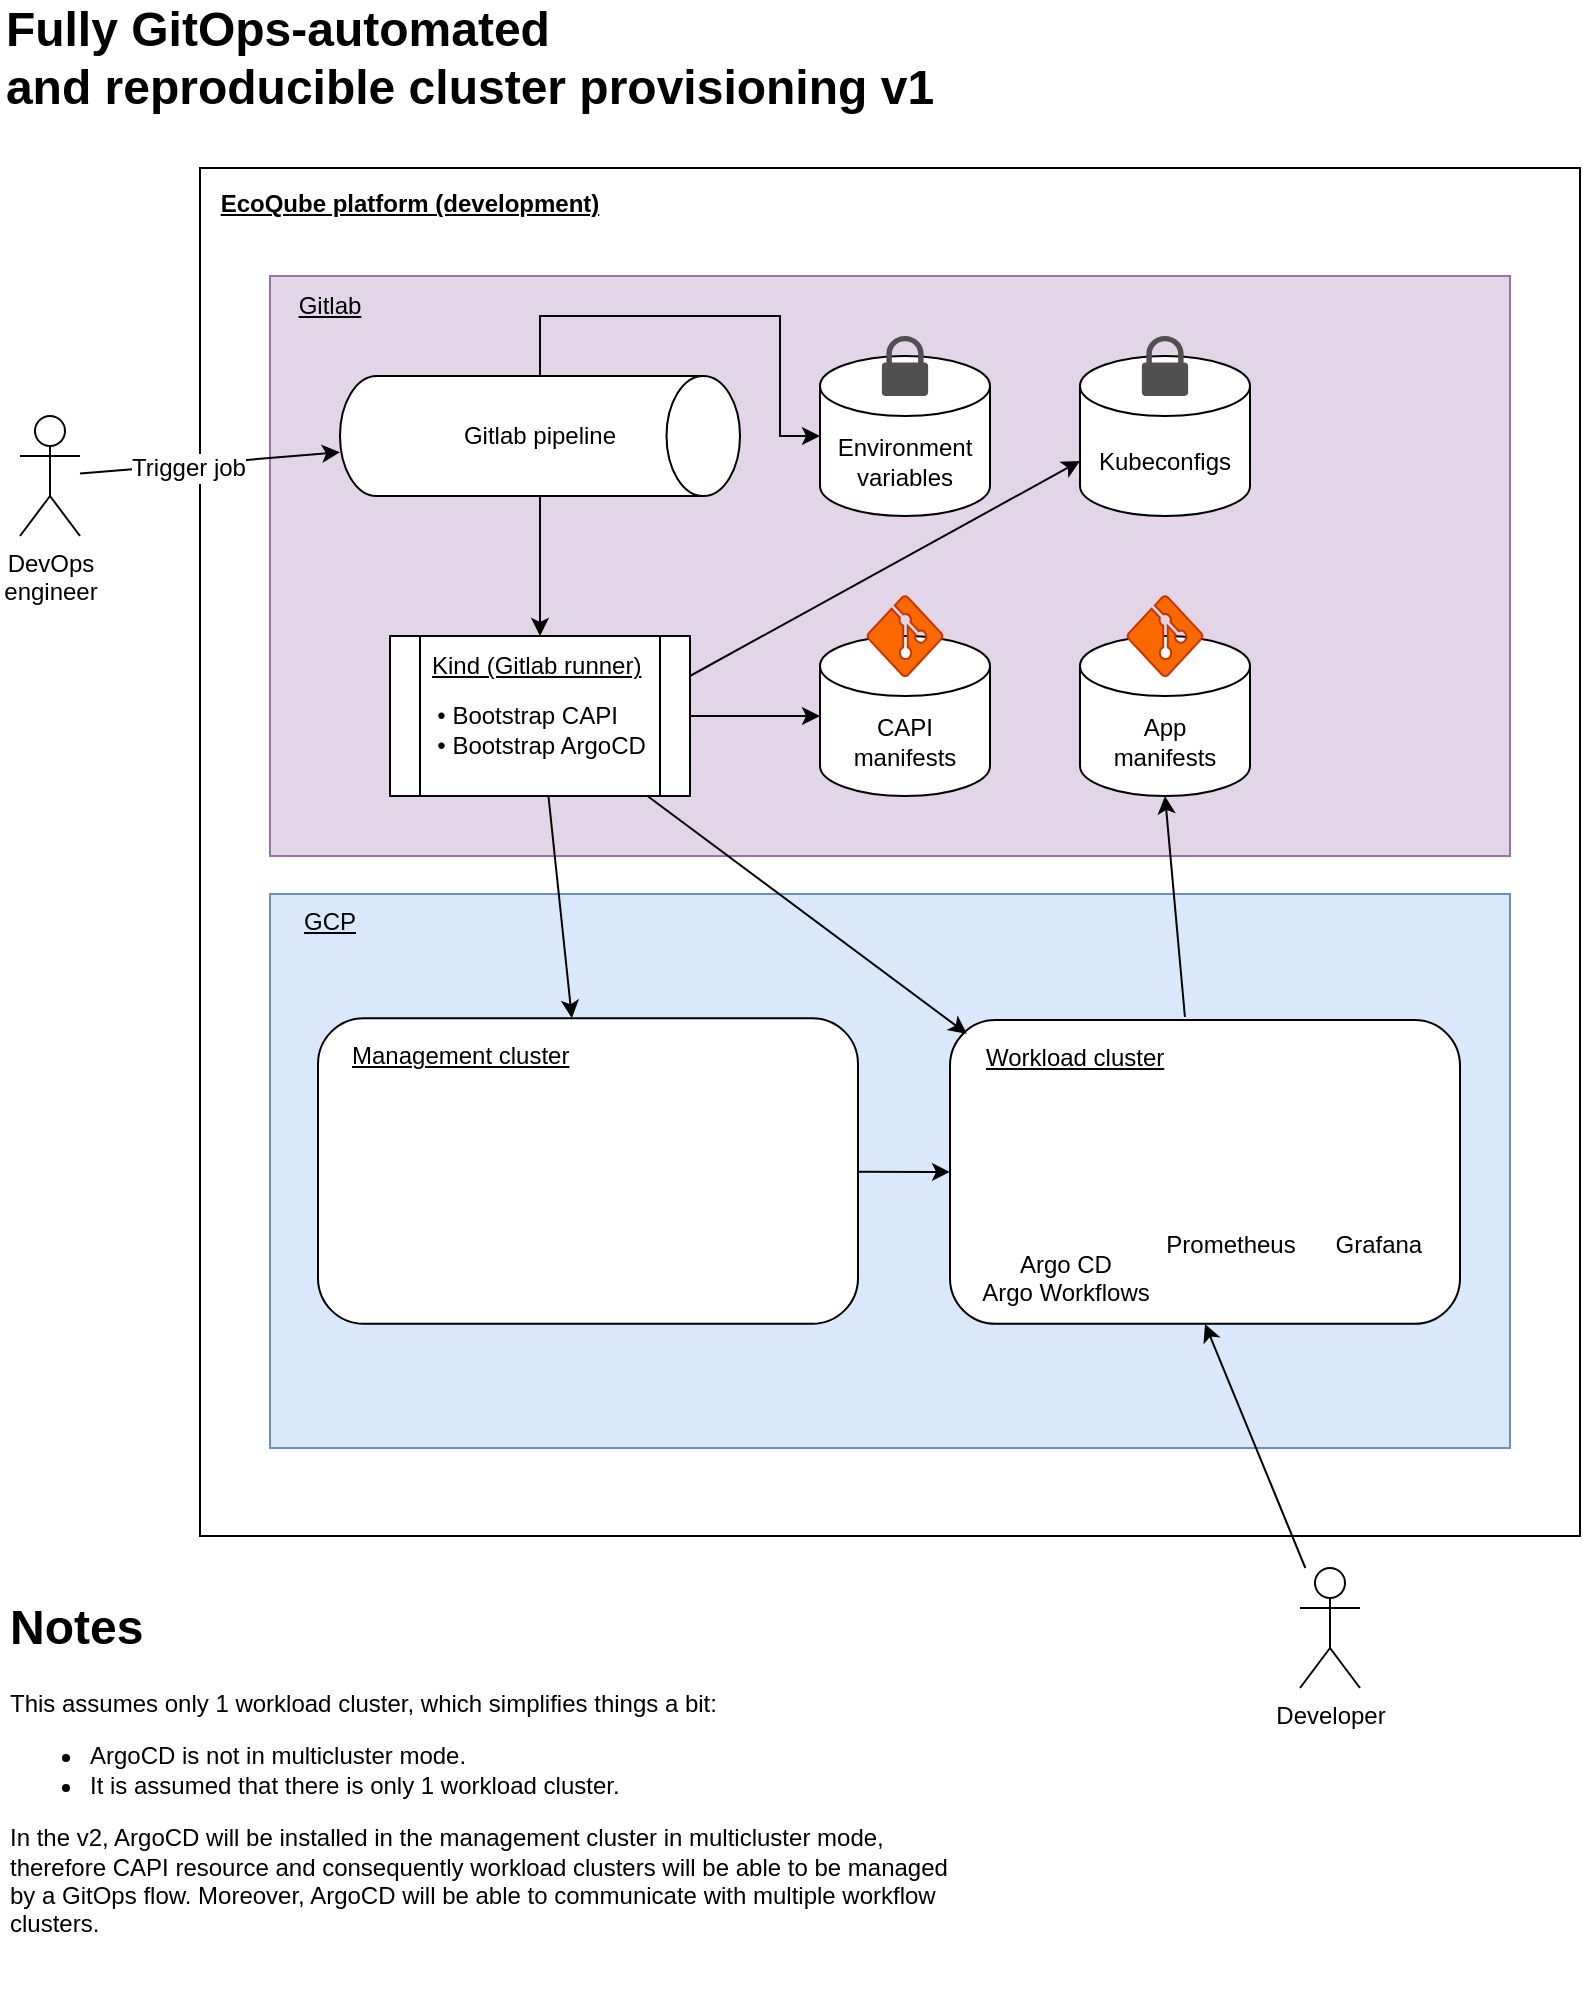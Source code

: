 <mxfile version="18.0.1" type="device"><diagram id="USkxwP469r_o65L17Wv9" name="Page-1"><mxGraphModel dx="1203" dy="2383" grid="1" gridSize="10" guides="1" tooltips="1" connect="1" arrows="1" fold="1" page="1" pageScale="1" pageWidth="827" pageHeight="1169" math="0" shadow="0"><root><mxCell id="0"/><mxCell id="1" parent="0"/><mxCell id="6IMS2J6sC5fqIFnU18Zm-2" value="" style="rounded=0;whiteSpace=wrap;html=1;" parent="1" vertex="1"><mxGeometry x="110" y="40" width="690" height="684" as="geometry"/></mxCell><mxCell id="6IMS2J6sC5fqIFnU18Zm-13" value="" style="group" parent="1" vertex="1" connectable="0"><mxGeometry x="145" y="94" width="620" height="432" as="geometry"/></mxCell><mxCell id="6IMS2J6sC5fqIFnU18Zm-9" value="" style="rounded=0;whiteSpace=wrap;html=1;fillColor=#e1d5e7;strokeColor=#9673a6;" parent="6IMS2J6sC5fqIFnU18Zm-13" vertex="1"><mxGeometry width="620.0" height="290" as="geometry"/></mxCell><mxCell id="6IMS2J6sC5fqIFnU18Zm-7" value="&lt;u&gt;Gitlab&lt;br&gt;&lt;/u&gt;" style="text;html=1;strokeColor=none;fillColor=none;align=center;verticalAlign=middle;whiteSpace=wrap;rounded=0;" parent="6IMS2J6sC5fqIFnU18Zm-13" vertex="1"><mxGeometry width="60" height="30" as="geometry"/></mxCell><mxCell id="6IMS2J6sC5fqIFnU18Zm-15" style="edgeStyle=none;rounded=0;orthogonalLoop=1;jettySize=auto;html=1;entryX=0.5;entryY=0;entryDx=0;entryDy=0;" parent="6IMS2J6sC5fqIFnU18Zm-13" source="6IMS2J6sC5fqIFnU18Zm-5" target="6IMS2J6sC5fqIFnU18Zm-12" edge="1"><mxGeometry relative="1" as="geometry"/></mxCell><mxCell id="6IMS2J6sC5fqIFnU18Zm-5" value="Gitlab pipeline" style="strokeWidth=1;html=1;shape=mxgraph.flowchart.direct_data;whiteSpace=wrap;" parent="6IMS2J6sC5fqIFnU18Zm-13" vertex="1"><mxGeometry x="35" y="50" width="200" height="60" as="geometry"/></mxCell><mxCell id="6IMS2J6sC5fqIFnU18Zm-86" style="edgeStyle=none;rounded=0;orthogonalLoop=1;jettySize=auto;html=1;exitX=1;exitY=0.25;exitDx=0;exitDy=0;entryX=0;entryY=0;entryDx=0;entryDy=52.5;entryPerimeter=0;fontSize=12;fontColor=#000000;" parent="6IMS2J6sC5fqIFnU18Zm-13" source="6IMS2J6sC5fqIFnU18Zm-12" target="6IMS2J6sC5fqIFnU18Zm-85" edge="1"><mxGeometry relative="1" as="geometry"/></mxCell><mxCell id="6IMS2J6sC5fqIFnU18Zm-12" value="&lt;div align=&quot;left&quot;&gt;&lt;br&gt;&lt;/div&gt;&lt;div align=&quot;left&quot;&gt;&amp;nbsp; • Bootstrap CAPI&lt;/div&gt;&lt;div align=&quot;left&quot;&gt;&amp;nbsp; • Bootstrap ArgoCD&lt;br&gt;&lt;/div&gt;" style="shape=process;whiteSpace=wrap;html=1;backgroundOutline=1;strokeWidth=1;align=left;" parent="6IMS2J6sC5fqIFnU18Zm-13" vertex="1"><mxGeometry x="60" y="180" width="150" height="80" as="geometry"/></mxCell><mxCell id="6IMS2J6sC5fqIFnU18Zm-17" style="edgeStyle=none;rounded=0;orthogonalLoop=1;jettySize=auto;html=1;exitX=1;exitY=0.5;exitDx=0;exitDy=0;" parent="6IMS2J6sC5fqIFnU18Zm-13" source="6IMS2J6sC5fqIFnU18Zm-12" target="6IMS2J6sC5fqIFnU18Zm-16" edge="1"><mxGeometry relative="1" as="geometry"/></mxCell><mxCell id="6IMS2J6sC5fqIFnU18Zm-16" value="&lt;div&gt;CAPI&lt;br&gt;&lt;/div&gt;&lt;div&gt;manifests&lt;/div&gt;" style="shape=cylinder3;whiteSpace=wrap;html=1;boundedLbl=1;backgroundOutline=1;size=15;strokeWidth=1;" parent="6IMS2J6sC5fqIFnU18Zm-13" vertex="1"><mxGeometry x="275" y="180" width="85" height="80" as="geometry"/></mxCell><mxCell id="6IMS2J6sC5fqIFnU18Zm-46" style="edgeStyle=orthogonalEdgeStyle;rounded=0;orthogonalLoop=1;jettySize=auto;html=1;entryX=0;entryY=0.5;entryDx=0;entryDy=0;entryPerimeter=0;exitX=0.5;exitY=0;exitDx=0;exitDy=0;exitPerimeter=0;" parent="6IMS2J6sC5fqIFnU18Zm-13" source="6IMS2J6sC5fqIFnU18Zm-5" target="6IMS2J6sC5fqIFnU18Zm-44" edge="1"><mxGeometry relative="1" as="geometry"><Array as="points"><mxPoint x="135" y="20"/><mxPoint x="255" y="20"/><mxPoint x="255" y="80"/></Array></mxGeometry></mxCell><mxCell id="6IMS2J6sC5fqIFnU18Zm-44" value="Environment variables" style="shape=cylinder3;whiteSpace=wrap;html=1;boundedLbl=1;backgroundOutline=1;size=15;strokeWidth=1;" parent="6IMS2J6sC5fqIFnU18Zm-13" vertex="1"><mxGeometry x="275" y="40" width="85" height="80" as="geometry"/></mxCell><mxCell id="6IMS2J6sC5fqIFnU18Zm-49" value="&lt;div align=&quot;left&quot;&gt;&lt;u&gt;Kind (Gitlab runner)&lt;br&gt;&lt;/u&gt;&lt;/div&gt;" style="text;html=1;strokeColor=none;fillColor=none;align=left;verticalAlign=middle;whiteSpace=wrap;rounded=0;" parent="6IMS2J6sC5fqIFnU18Zm-13" vertex="1"><mxGeometry x="79" y="180" width="115" height="30" as="geometry"/></mxCell><mxCell id="6IMS2J6sC5fqIFnU18Zm-63" value="&lt;div&gt;App&lt;br&gt;&lt;/div&gt;&lt;div&gt;manifests&lt;/div&gt;" style="shape=cylinder3;whiteSpace=wrap;html=1;boundedLbl=1;backgroundOutline=1;size=15;strokeWidth=1;" parent="6IMS2J6sC5fqIFnU18Zm-13" vertex="1"><mxGeometry x="405" y="180" width="85" height="80" as="geometry"/></mxCell><mxCell id="6IMS2J6sC5fqIFnU18Zm-81" value="" style="verticalLabelPosition=bottom;html=1;verticalAlign=top;align=center;strokeColor=#C73500;fillColor=#fa6800;shape=mxgraph.azure.git_repository;fontSize=12;fontColor=#000000;" parent="6IMS2J6sC5fqIFnU18Zm-13" vertex="1"><mxGeometry x="298.75" y="160" width="37.5" height="40" as="geometry"/></mxCell><mxCell id="6IMS2J6sC5fqIFnU18Zm-82" value="" style="verticalLabelPosition=bottom;html=1;verticalAlign=top;align=center;strokeColor=#C73500;fillColor=#fa6800;shape=mxgraph.azure.git_repository;fontSize=12;fontColor=#000000;" parent="6IMS2J6sC5fqIFnU18Zm-13" vertex="1"><mxGeometry x="428.75" y="160" width="37.5" height="40" as="geometry"/></mxCell><mxCell id="6IMS2J6sC5fqIFnU18Zm-85" value="Kubeconfigs" style="shape=cylinder3;whiteSpace=wrap;html=1;boundedLbl=1;backgroundOutline=1;size=15;strokeWidth=1;" parent="6IMS2J6sC5fqIFnU18Zm-13" vertex="1"><mxGeometry x="405" y="40" width="85" height="80" as="geometry"/></mxCell><mxCell id="6IMS2J6sC5fqIFnU18Zm-87" value="" style="sketch=0;pointerEvents=1;shadow=0;dashed=0;html=1;strokeColor=none;fillColor=#505050;labelPosition=center;verticalLabelPosition=bottom;verticalAlign=top;outlineConnect=0;align=center;shape=mxgraph.office.security.lock_protected;fontSize=12;fontColor=#000000;" parent="6IMS2J6sC5fqIFnU18Zm-13" vertex="1"><mxGeometry x="435.94" y="30" width="23.12" height="30" as="geometry"/></mxCell><mxCell id="6IMS2J6sC5fqIFnU18Zm-91" value="" style="sketch=0;pointerEvents=1;shadow=0;dashed=0;html=1;strokeColor=none;fillColor=#505050;labelPosition=center;verticalLabelPosition=bottom;verticalAlign=top;outlineConnect=0;align=center;shape=mxgraph.office.security.lock_protected;fontSize=12;fontColor=#000000;" parent="6IMS2J6sC5fqIFnU18Zm-13" vertex="1"><mxGeometry x="305.94" y="30" width="23.12" height="30" as="geometry"/></mxCell><mxCell id="6IMS2J6sC5fqIFnU18Zm-4" value="&lt;div&gt;DevOps&lt;/div&gt;&lt;div&gt;engineer&lt;br&gt;&lt;/div&gt;" style="shape=umlActor;verticalLabelPosition=bottom;verticalAlign=top;html=1;outlineConnect=0;" parent="1" vertex="1"><mxGeometry x="20" y="164" width="30" height="60" as="geometry"/></mxCell><mxCell id="6IMS2J6sC5fqIFnU18Zm-10" style="rounded=0;orthogonalLoop=1;jettySize=auto;html=1;" parent="1" source="6IMS2J6sC5fqIFnU18Zm-4" target="6IMS2J6sC5fqIFnU18Zm-5" edge="1"><mxGeometry relative="1" as="geometry"/></mxCell><mxCell id="6IMS2J6sC5fqIFnU18Zm-89" value="Trigger job" style="edgeLabel;html=1;align=center;verticalAlign=middle;resizable=0;points=[];fontSize=12;fontColor=#000000;" parent="6IMS2J6sC5fqIFnU18Zm-10" vertex="1" connectable="0"><mxGeometry x="-0.144" y="-2" relative="1" as="geometry"><mxPoint x="-2" as="offset"/></mxGeometry></mxCell><UserObject label="https://pradeepl.com/blog/kubernetes/kubernetes-cluster-api-capi-an-introduction/CAPI-CRD-types.png" id="6IMS2J6sC5fqIFnU18Zm-19"><mxCell style="group;fillColor=#dae8fc;strokeColor=#6c8ebf;" parent="1" vertex="1" connectable="0"><mxGeometry x="145" y="403" width="615" height="277" as="geometry"/></mxCell></UserObject><mxCell id="6IMS2J6sC5fqIFnU18Zm-20" value="" style="rounded=0;whiteSpace=wrap;html=1;fillColor=#dae8fc;strokeColor=#6c8ebf;" parent="6IMS2J6sC5fqIFnU18Zm-19" vertex="1"><mxGeometry width="620" height="277" as="geometry"/></mxCell><mxCell id="6IMS2J6sC5fqIFnU18Zm-21" value="&lt;u&gt;GCP&lt;/u&gt;" style="text;html=1;strokeColor=none;fillColor=none;align=center;verticalAlign=middle;whiteSpace=wrap;rounded=0;" parent="6IMS2J6sC5fqIFnU18Zm-19" vertex="1"><mxGeometry width="60.492" height="28.655" as="geometry"/></mxCell><mxCell id="6IMS2J6sC5fqIFnU18Zm-57" value="" style="group" parent="6IMS2J6sC5fqIFnU18Zm-19" vertex="1" connectable="0"><mxGeometry x="34" y="62.086" width="521" height="152.828" as="geometry"/></mxCell><mxCell id="6IMS2J6sC5fqIFnU18Zm-48" value="" style="rounded=1;whiteSpace=wrap;html=1;strokeWidth=1;" parent="6IMS2J6sC5fqIFnU18Zm-57" vertex="1"><mxGeometry x="-10" width="270" height="152.828" as="geometry"/></mxCell><mxCell id="6IMS2J6sC5fqIFnU18Zm-75" value="" style="shape=image;verticalLabelPosition=bottom;labelBackgroundColor=default;verticalAlign=top;aspect=fixed;imageAspect=0;image=https://pradeepl.com/blog/kubernetes/kubernetes-cluster-api-capi-an-introduction/CAPI-CRD-types.png;clipPath=inset(0% 2.33% 0% 0%);" parent="6IMS2J6sC5fqIFnU18Zm-57" vertex="1"><mxGeometry y="50" width="250" height="74.23" as="geometry"/></mxCell><mxCell id="6IMS2J6sC5fqIFnU18Zm-51" value="Management cluster" style="text;html=1;strokeColor=none;fillColor=none;align=left;verticalAlign=middle;whiteSpace=wrap;rounded=0;fontStyle=4" parent="6IMS2J6sC5fqIFnU18Zm-57" vertex="1"><mxGeometry x="4.659" y="4.91" width="131.364" height="28.655" as="geometry"/></mxCell><mxCell id="6IMS2J6sC5fqIFnU18Zm-62" value="" style="group" parent="6IMS2J6sC5fqIFnU18Zm-19" vertex="1" connectable="0"><mxGeometry x="340" y="61.504" width="255" height="153.41" as="geometry"/></mxCell><mxCell id="6IMS2J6sC5fqIFnU18Zm-59" value="" style="rounded=1;whiteSpace=wrap;html=1;strokeWidth=1;" parent="6IMS2J6sC5fqIFnU18Zm-62" vertex="1"><mxGeometry y="1.534" width="255" height="151.876" as="geometry"/></mxCell><mxCell id="6IMS2J6sC5fqIFnU18Zm-60" value="&lt;div align=&quot;left&quot;&gt;Workload cluster&lt;br&gt;&lt;/div&gt;" style="text;html=1;strokeColor=none;fillColor=none;align=left;verticalAlign=middle;whiteSpace=wrap;rounded=0;fontStyle=4" parent="6IMS2J6sC5fqIFnU18Zm-62" vertex="1"><mxGeometry x="15.74" width="135.64" height="40" as="geometry"/></mxCell><mxCell id="6IMS2J6sC5fqIFnU18Zm-69" value="Prometheus" style="shape=image;verticalLabelPosition=bottom;labelBackgroundColor=default;verticalAlign=top;aspect=fixed;imageAspect=0;image=https://upload.wikimedia.org/wikipedia/commons/thumb/3/38/Prometheus_software_logo.svg/1200px-Prometheus_software_logo.svg.png;" parent="6IMS2J6sC5fqIFnU18Zm-62" vertex="1"><mxGeometry x="117.694" y="54.838" width="45.63" height="45.267" as="geometry"/></mxCell><mxCell id="6IMS2J6sC5fqIFnU18Zm-70" value="Grafana" style="shape=image;verticalLabelPosition=bottom;labelBackgroundColor=default;verticalAlign=top;aspect=fixed;imageAspect=0;image=https://cdn.icon-icons.com/icons2/2699/PNG/512/grafana_logo_icon_171048.png;" parent="6IMS2J6sC5fqIFnU18Zm-62" vertex="1"><mxGeometry x="190.551" y="52.345" width="47.76" height="47.76" as="geometry"/></mxCell><mxCell id="6IMS2J6sC5fqIFnU18Zm-73" value="Argo CD&#10;Argo Workflows" style="shape=image;verticalLabelPosition=bottom;labelBackgroundColor=default;verticalAlign=top;aspect=fixed;imageAspect=0;image=https://argocd-notifications.readthedocs.io/en/v1.1.0/assets/argo.png;" parent="6IMS2J6sC5fqIFnU18Zm-62" vertex="1"><mxGeometry x="35.429" y="43.276" width="45.085" height="66.864" as="geometry"/></mxCell><mxCell id="6IMS2J6sC5fqIFnU18Zm-65" style="edgeStyle=none;rounded=0;orthogonalLoop=1;jettySize=auto;html=1;entryX=0;entryY=0.5;entryDx=0;entryDy=0;" parent="6IMS2J6sC5fqIFnU18Zm-19" source="6IMS2J6sC5fqIFnU18Zm-48" target="6IMS2J6sC5fqIFnU18Zm-59" edge="1"><mxGeometry relative="1" as="geometry"/></mxCell><mxCell id="6IMS2J6sC5fqIFnU18Zm-64" style="rounded=0;orthogonalLoop=1;jettySize=auto;html=1;" parent="1" source="6IMS2J6sC5fqIFnU18Zm-12" target="6IMS2J6sC5fqIFnU18Zm-48" edge="1"><mxGeometry relative="1" as="geometry"/></mxCell><mxCell id="6IMS2J6sC5fqIFnU18Zm-66" value="&lt;div style=&quot;font-size: 24px&quot; align=&quot;left&quot;&gt;Fully GitOps-automated &lt;br style=&quot;font-size: 24px&quot;&gt;&lt;/div&gt;and reproducible cluster provisioning v1" style="text;html=1;strokeColor=none;fillColor=none;align=center;verticalAlign=middle;whiteSpace=wrap;rounded=0;fontSize=24;fontStyle=1" parent="1" vertex="1"><mxGeometry x="10" y="-30" width="470" height="30" as="geometry"/></mxCell><mxCell id="6IMS2J6sC5fqIFnU18Zm-71" style="edgeStyle=none;rounded=0;orthogonalLoop=1;jettySize=auto;html=1;entryX=0.033;entryY=0.045;entryDx=0;entryDy=0;entryPerimeter=0;fontSize=24;" parent="1" source="6IMS2J6sC5fqIFnU18Zm-12" target="6IMS2J6sC5fqIFnU18Zm-59" edge="1"><mxGeometry relative="1" as="geometry"/></mxCell><mxCell id="6IMS2J6sC5fqIFnU18Zm-76" style="edgeStyle=none;rounded=0;orthogonalLoop=1;jettySize=auto;html=1;exitX=0.75;exitY=0;exitDx=0;exitDy=0;entryX=0.5;entryY=1;entryDx=0;entryDy=0;entryPerimeter=0;fontSize=24;" parent="1" source="6IMS2J6sC5fqIFnU18Zm-60" target="6IMS2J6sC5fqIFnU18Zm-63" edge="1"><mxGeometry relative="1" as="geometry"/></mxCell><mxCell id="6IMS2J6sC5fqIFnU18Zm-84" style="edgeStyle=none;rounded=0;orthogonalLoop=1;jettySize=auto;html=1;entryX=0.5;entryY=1;entryDx=0;entryDy=0;fontSize=12;fontColor=#000000;" parent="1" source="6IMS2J6sC5fqIFnU18Zm-83" target="6IMS2J6sC5fqIFnU18Zm-59" edge="1"><mxGeometry relative="1" as="geometry"/></mxCell><mxCell id="6IMS2J6sC5fqIFnU18Zm-83" value="Developer" style="shape=umlActor;verticalLabelPosition=bottom;verticalAlign=top;html=1;outlineConnect=0;" parent="1" vertex="1"><mxGeometry x="660" y="740" width="30" height="60" as="geometry"/></mxCell><mxCell id="6IMS2J6sC5fqIFnU18Zm-88" value="EcoQube platform (development)" style="text;html=1;strokeColor=none;fillColor=none;align=center;verticalAlign=middle;whiteSpace=wrap;rounded=0;fontStyle=5" parent="1" vertex="1"><mxGeometry x="110" y="40" width="210" height="36" as="geometry"/></mxCell><mxCell id="6IMS2J6sC5fqIFnU18Zm-93" value="&lt;h1&gt;Notes&lt;/h1&gt;&lt;p&gt;This assumes only 1 workload cluster, which simplifies things a bit:&lt;br&gt;&lt;/p&gt;&lt;ul&gt;&lt;li&gt;ArgoCD is not in multicluster mode.&lt;/li&gt;&lt;li&gt;It is assumed that there is only 1 workload cluster.&lt;/li&gt;&lt;/ul&gt;&lt;div&gt;In the v2, ArgoCD will be installed in the management cluster in multicluster mode, therefore CAPI resource and consequently workload clusters will be able to be managed by a GitOps flow. Moreover, ArgoCD will be able to communicate with multiple workflow clusters.&lt;br&gt;&lt;/div&gt;" style="text;html=1;strokeColor=none;fillColor=none;spacing=5;spacingTop=-20;whiteSpace=wrap;overflow=hidden;rounded=0;fontSize=12;fontColor=#000000;" parent="1" vertex="1"><mxGeometry x="10" y="750" width="490" height="200" as="geometry"/></mxCell></root></mxGraphModel></diagram></mxfile>
